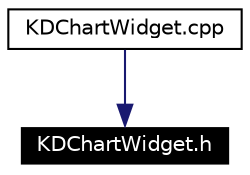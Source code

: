 digraph G
{
  edge [fontname="Helvetica",fontsize=10,labelfontname="Helvetica",labelfontsize=10];
  node [fontname="Helvetica",fontsize=10,shape=record];
  Node3313 [label="KDChartWidget.h",height=0.2,width=0.4,color="white", fillcolor="black", style="filled" fontcolor="white"];
  Node3314 -> Node3313 [color="midnightblue",fontsize=10,style="solid",fontname="Helvetica"];
  Node3314 [label="KDChartWidget.cpp",height=0.2,width=0.4,color="black",URL="$_k_d_chart_widget_8cpp.html"];
}
